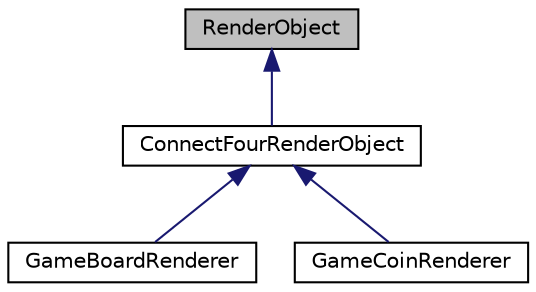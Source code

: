 digraph "RenderObject"
{
  edge [fontname="Helvetica",fontsize="10",labelfontname="Helvetica",labelfontsize="10"];
  node [fontname="Helvetica",fontsize="10",shape=record];
  Node1 [label="RenderObject",height=0.2,width=0.4,color="black", fillcolor="grey75", style="filled" fontcolor="black"];
  Node1 -> Node2 [dir="back",color="midnightblue",fontsize="10",style="solid",fontname="Helvetica"];
  Node2 [label="ConnectFourRenderObject",height=0.2,width=0.4,color="black", fillcolor="white", style="filled",URL="$class_connect_four_render_object.html",tooltip="base class for each renderable connect four object "];
  Node2 -> Node3 [dir="back",color="midnightblue",fontsize="10",style="solid",fontname="Helvetica"];
  Node3 [label="GameBoardRenderer",height=0.2,width=0.4,color="black", fillcolor="white", style="filled",URL="$class_game_board_renderer.html",tooltip="Class that is responsible for rendering the gameboard. "];
  Node2 -> Node4 [dir="back",color="midnightblue",fontsize="10",style="solid",fontname="Helvetica"];
  Node4 [label="GameCoinRenderer",height=0.2,width=0.4,color="black", fillcolor="white", style="filled",URL="$class_game_coin_renderer.html",tooltip="Class that is responsible for rendering the coins added to the board. "];
}
